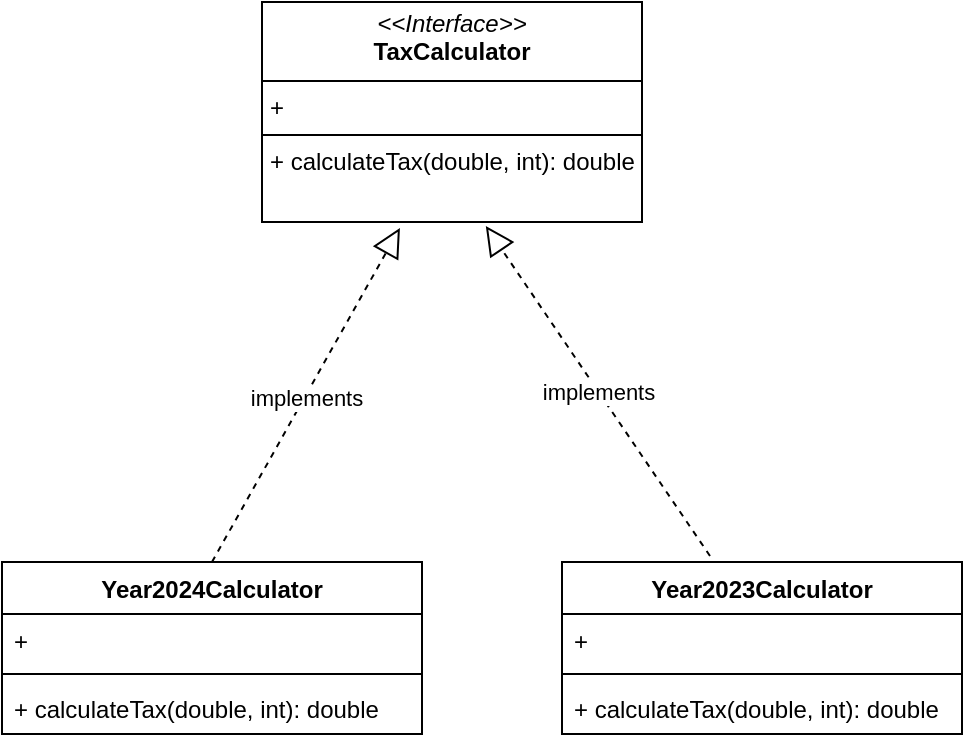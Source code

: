 <mxfile version="24.7.16">
  <diagram name="Page-1" id="A4JWKMLvKu-TJycwbjTU">
    <mxGraphModel dx="1026" dy="691" grid="1" gridSize="10" guides="1" tooltips="1" connect="1" arrows="1" fold="1" page="1" pageScale="1" pageWidth="850" pageHeight="1100" math="0" shadow="0">
      <root>
        <mxCell id="0" />
        <mxCell id="1" parent="0" />
        <mxCell id="_Vz1Wjq217_t317oCsa9-1" value="&lt;p style=&quot;margin:0px;margin-top:4px;text-align:center;&quot;&gt;&lt;i&gt;&amp;lt;&amp;lt;Interface&amp;gt;&amp;gt;&lt;/i&gt;&lt;br&gt;&lt;b&gt;TaxCalculator&lt;/b&gt;&lt;/p&gt;&lt;hr size=&quot;1&quot; style=&quot;border-style:solid;&quot;&gt;&lt;p style=&quot;margin:0px;margin-left:4px;&quot;&gt;+&amp;nbsp;&lt;br&gt;&lt;/p&gt;&lt;hr size=&quot;1&quot; style=&quot;border-style:solid;&quot;&gt;&lt;p style=&quot;margin:0px;margin-left:4px;&quot;&gt;+ calculateTax(double, int): double&lt;/p&gt;" style="verticalAlign=top;align=left;overflow=fill;html=1;whiteSpace=wrap;" vertex="1" parent="1">
          <mxGeometry x="330" y="160" width="190" height="110" as="geometry" />
        </mxCell>
        <mxCell id="_Vz1Wjq217_t317oCsa9-3" value="Year2024Calculator" style="swimlane;fontStyle=1;align=center;verticalAlign=top;childLayout=stackLayout;horizontal=1;startSize=26;horizontalStack=0;resizeParent=1;resizeParentMax=0;resizeLast=0;collapsible=1;marginBottom=0;whiteSpace=wrap;html=1;" vertex="1" parent="1">
          <mxGeometry x="200" y="440" width="210" height="86" as="geometry" />
        </mxCell>
        <mxCell id="_Vz1Wjq217_t317oCsa9-4" value="+&amp;nbsp;" style="text;strokeColor=none;fillColor=none;align=left;verticalAlign=top;spacingLeft=4;spacingRight=4;overflow=hidden;rotatable=0;points=[[0,0.5],[1,0.5]];portConstraint=eastwest;whiteSpace=wrap;html=1;" vertex="1" parent="_Vz1Wjq217_t317oCsa9-3">
          <mxGeometry y="26" width="210" height="26" as="geometry" />
        </mxCell>
        <mxCell id="_Vz1Wjq217_t317oCsa9-5" value="" style="line;strokeWidth=1;fillColor=none;align=left;verticalAlign=middle;spacingTop=-1;spacingLeft=3;spacingRight=3;rotatable=0;labelPosition=right;points=[];portConstraint=eastwest;strokeColor=inherit;" vertex="1" parent="_Vz1Wjq217_t317oCsa9-3">
          <mxGeometry y="52" width="210" height="8" as="geometry" />
        </mxCell>
        <mxCell id="_Vz1Wjq217_t317oCsa9-6" value="+ calculateTax(double, int): double" style="text;strokeColor=none;fillColor=none;align=left;verticalAlign=top;spacingLeft=4;spacingRight=4;overflow=hidden;rotatable=0;points=[[0,0.5],[1,0.5]];portConstraint=eastwest;whiteSpace=wrap;html=1;" vertex="1" parent="_Vz1Wjq217_t317oCsa9-3">
          <mxGeometry y="60" width="210" height="26" as="geometry" />
        </mxCell>
        <mxCell id="_Vz1Wjq217_t317oCsa9-11" value="Year2023Calculator" style="swimlane;fontStyle=1;align=center;verticalAlign=top;childLayout=stackLayout;horizontal=1;startSize=26;horizontalStack=0;resizeParent=1;resizeParentMax=0;resizeLast=0;collapsible=1;marginBottom=0;whiteSpace=wrap;html=1;" vertex="1" parent="1">
          <mxGeometry x="480" y="440" width="200" height="86" as="geometry" />
        </mxCell>
        <mxCell id="_Vz1Wjq217_t317oCsa9-12" value="+&amp;nbsp;" style="text;strokeColor=none;fillColor=none;align=left;verticalAlign=top;spacingLeft=4;spacingRight=4;overflow=hidden;rotatable=0;points=[[0,0.5],[1,0.5]];portConstraint=eastwest;whiteSpace=wrap;html=1;" vertex="1" parent="_Vz1Wjq217_t317oCsa9-11">
          <mxGeometry y="26" width="200" height="26" as="geometry" />
        </mxCell>
        <mxCell id="_Vz1Wjq217_t317oCsa9-13" value="" style="line;strokeWidth=1;fillColor=none;align=left;verticalAlign=middle;spacingTop=-1;spacingLeft=3;spacingRight=3;rotatable=0;labelPosition=right;points=[];portConstraint=eastwest;strokeColor=inherit;" vertex="1" parent="_Vz1Wjq217_t317oCsa9-11">
          <mxGeometry y="52" width="200" height="8" as="geometry" />
        </mxCell>
        <mxCell id="_Vz1Wjq217_t317oCsa9-14" value="+ calculateTax(double, int): double" style="text;strokeColor=none;fillColor=none;align=left;verticalAlign=top;spacingLeft=4;spacingRight=4;overflow=hidden;rotatable=0;points=[[0,0.5],[1,0.5]];portConstraint=eastwest;whiteSpace=wrap;html=1;" vertex="1" parent="_Vz1Wjq217_t317oCsa9-11">
          <mxGeometry y="60" width="200" height="26" as="geometry" />
        </mxCell>
        <mxCell id="_Vz1Wjq217_t317oCsa9-15" value="" style="endArrow=block;dashed=1;endFill=0;endSize=12;html=1;rounded=0;entryX=0.363;entryY=1.027;entryDx=0;entryDy=0;entryPerimeter=0;exitX=0.5;exitY=0;exitDx=0;exitDy=0;" edge="1" parent="1" source="_Vz1Wjq217_t317oCsa9-3" target="_Vz1Wjq217_t317oCsa9-1">
          <mxGeometry width="160" relative="1" as="geometry">
            <mxPoint x="340" y="360" as="sourcePoint" />
            <mxPoint x="500" y="360" as="targetPoint" />
          </mxGeometry>
        </mxCell>
        <mxCell id="_Vz1Wjq217_t317oCsa9-17" value="implements" style="edgeLabel;html=1;align=center;verticalAlign=middle;resizable=0;points=[];" vertex="1" connectable="0" parent="_Vz1Wjq217_t317oCsa9-15">
          <mxGeometry x="-0.013" relative="1" as="geometry">
            <mxPoint as="offset" />
          </mxGeometry>
        </mxCell>
        <mxCell id="_Vz1Wjq217_t317oCsa9-16" value="implements" style="endArrow=block;dashed=1;endFill=0;endSize=12;html=1;rounded=0;entryX=0.589;entryY=1.018;entryDx=0;entryDy=0;entryPerimeter=0;exitX=0.37;exitY=-0.035;exitDx=0;exitDy=0;exitPerimeter=0;" edge="1" parent="1" source="_Vz1Wjq217_t317oCsa9-11" target="_Vz1Wjq217_t317oCsa9-1">
          <mxGeometry width="160" relative="1" as="geometry">
            <mxPoint x="340" y="360" as="sourcePoint" />
            <mxPoint x="500" y="360" as="targetPoint" />
          </mxGeometry>
        </mxCell>
      </root>
    </mxGraphModel>
  </diagram>
</mxfile>
